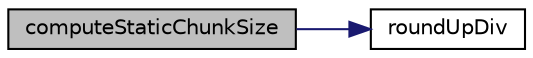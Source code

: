 digraph "computeStaticChunkSize"
{
 // LATEX_PDF_SIZE
  edge [fontname="Helvetica",fontsize="10",labelfontname="Helvetica",labelfontsize="10"];
  node [fontname="Helvetica",fontsize="10",shape=record];
  rankdir="LR";
  Node1 [label="computeStaticChunkSize",height=0.2,width=0.4,color="black", fillcolor="grey75", style="filled", fontcolor="black",tooltip="Compute a chunk size based on totalWork and number of threads such that all threads get the same numb..."];
  Node1 -> Node2 [color="midnightblue",fontsize="10",style="solid",fontname="Helvetica"];
  Node2 [label="roundUpDiv",height=0.2,width=0.4,color="black", fillcolor="white", style="filled",URL="$omp__structure_8hpp.html#a1c00281f52b615b111a4990b2d2a5157",tooltip="Integer division rounding up."];
}
